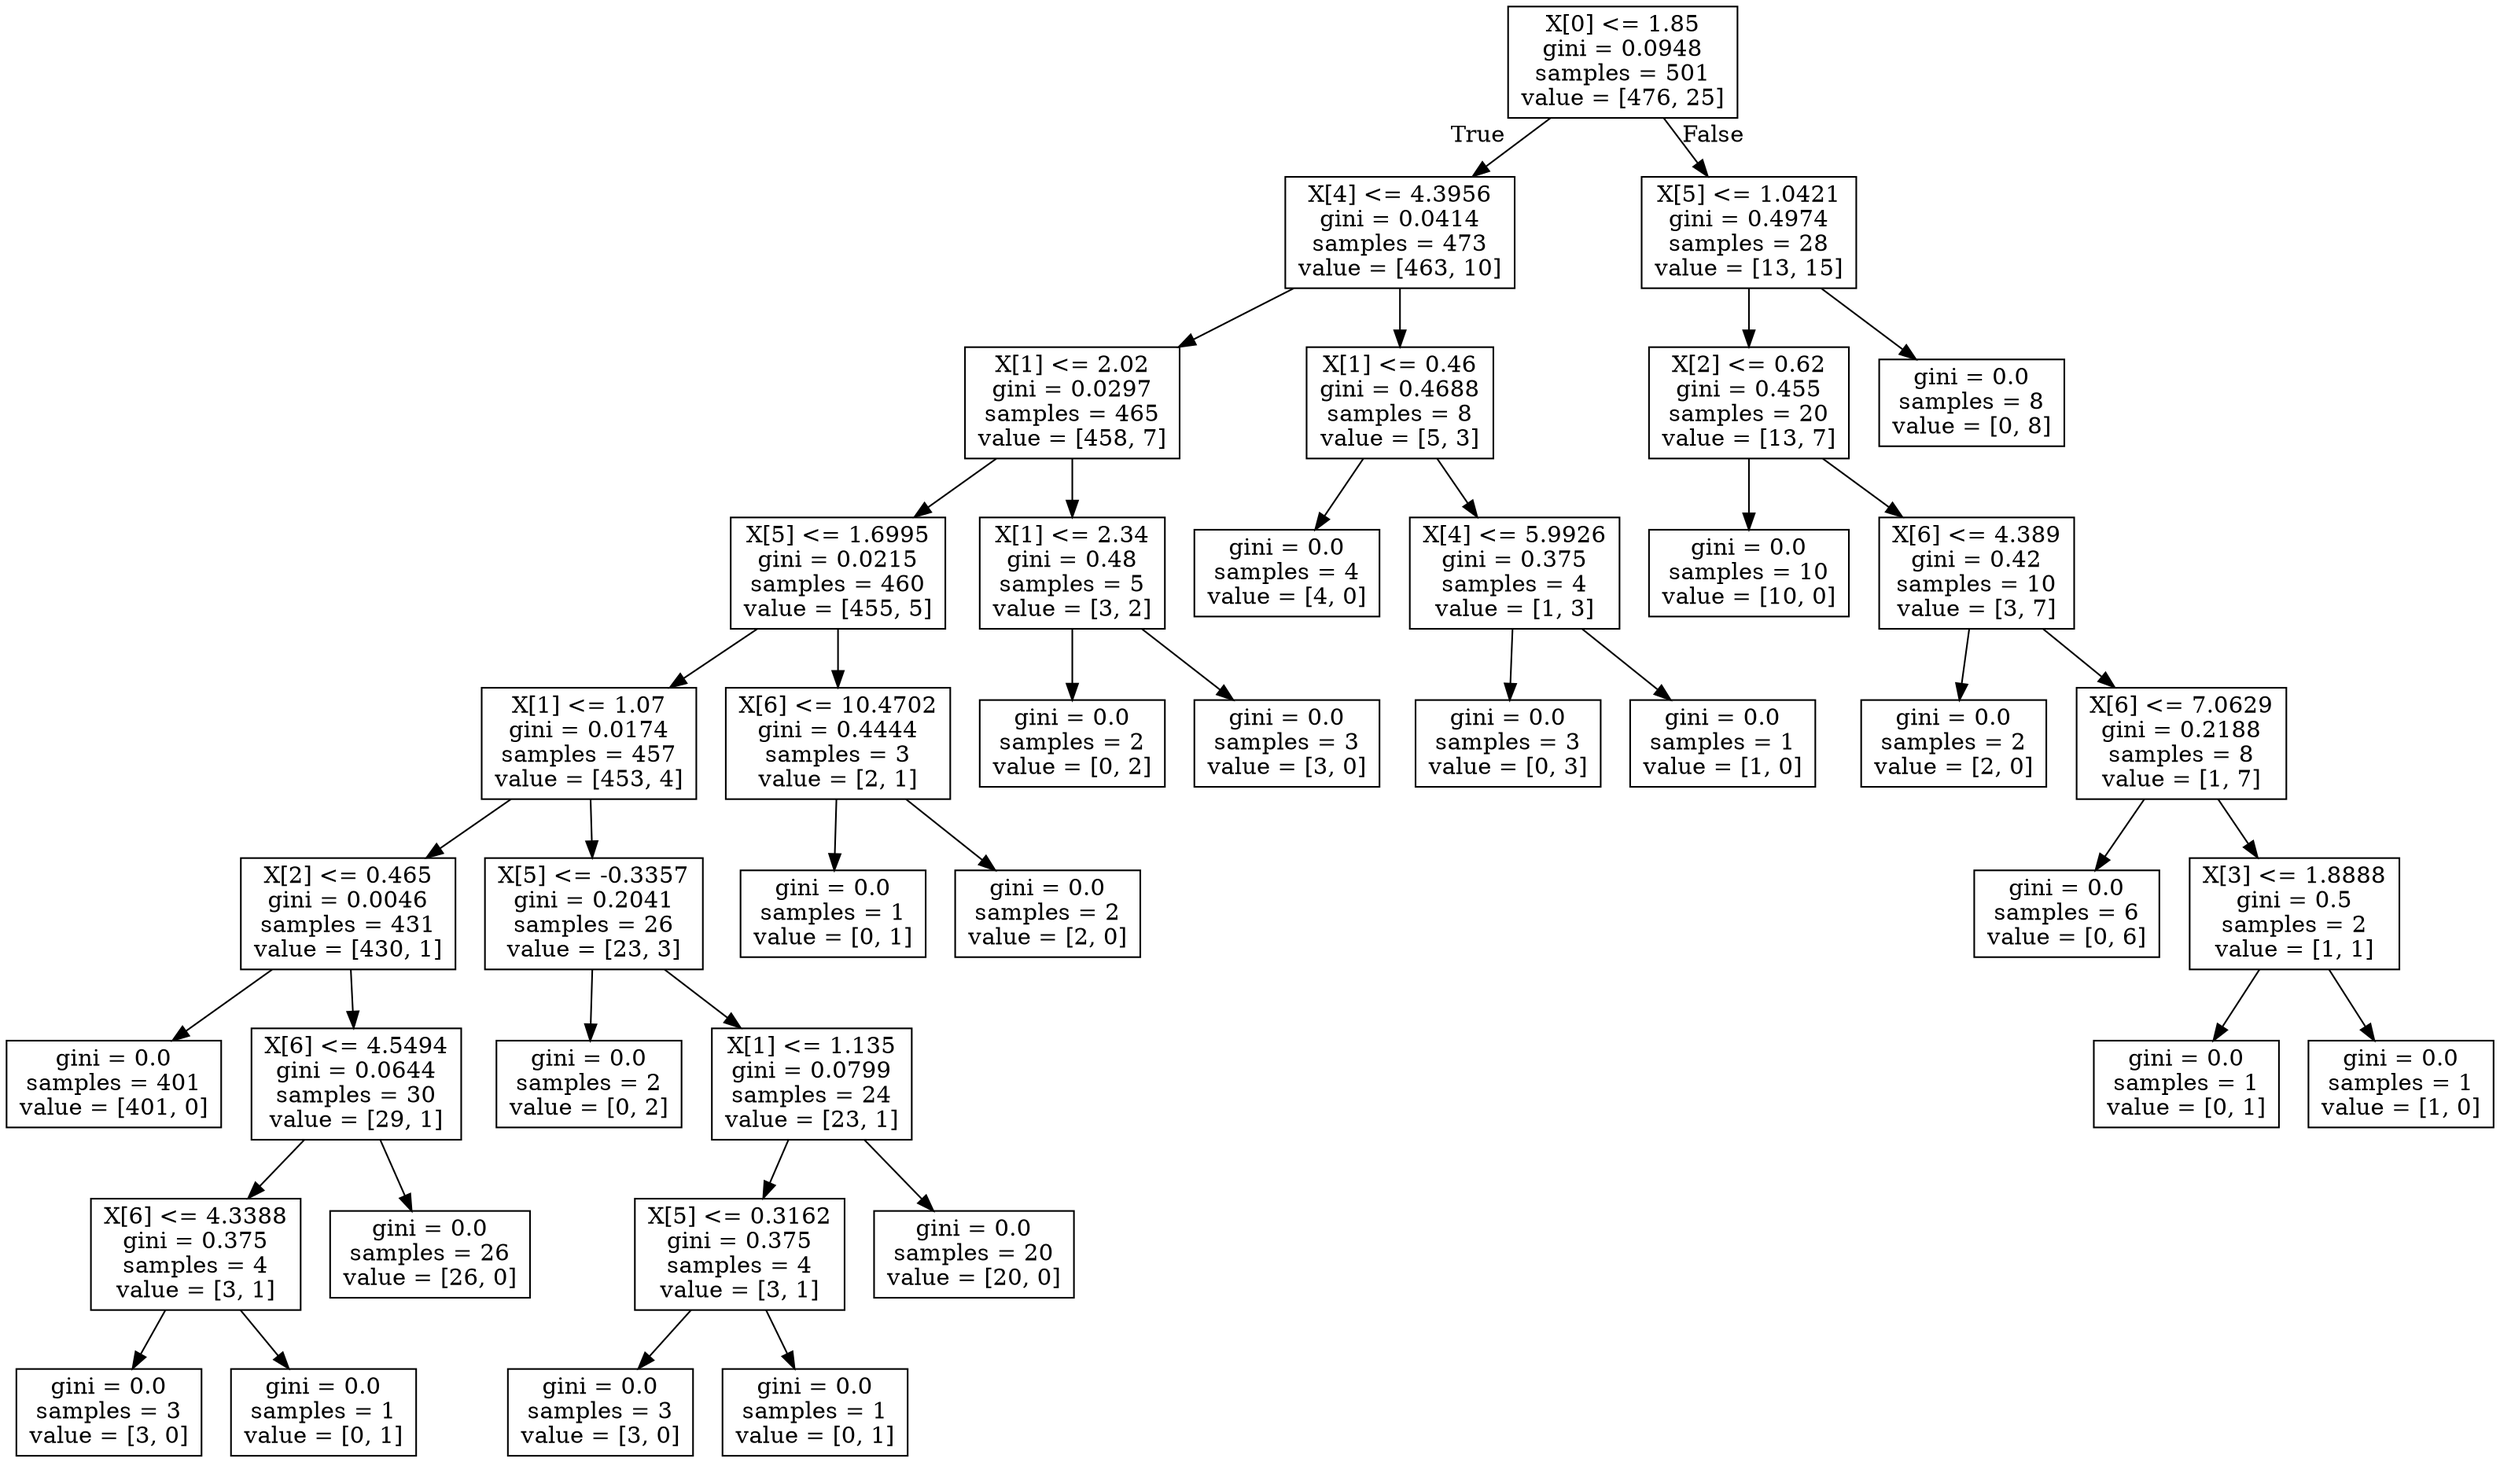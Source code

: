 digraph Tree {
node [shape=box] ;
0 [label="X[0] <= 1.85\ngini = 0.0948\nsamples = 501\nvalue = [476, 25]"] ;
1 [label="X[4] <= 4.3956\ngini = 0.0414\nsamples = 473\nvalue = [463, 10]"] ;
0 -> 1 [labeldistance=2.5, labelangle=45, headlabel="True"] ;
2 [label="X[1] <= 2.02\ngini = 0.0297\nsamples = 465\nvalue = [458, 7]"] ;
1 -> 2 ;
3 [label="X[5] <= 1.6995\ngini = 0.0215\nsamples = 460\nvalue = [455, 5]"] ;
2 -> 3 ;
4 [label="X[1] <= 1.07\ngini = 0.0174\nsamples = 457\nvalue = [453, 4]"] ;
3 -> 4 ;
5 [label="X[2] <= 0.465\ngini = 0.0046\nsamples = 431\nvalue = [430, 1]"] ;
4 -> 5 ;
6 [label="gini = 0.0\nsamples = 401\nvalue = [401, 0]"] ;
5 -> 6 ;
7 [label="X[6] <= 4.5494\ngini = 0.0644\nsamples = 30\nvalue = [29, 1]"] ;
5 -> 7 ;
8 [label="X[6] <= 4.3388\ngini = 0.375\nsamples = 4\nvalue = [3, 1]"] ;
7 -> 8 ;
9 [label="gini = 0.0\nsamples = 3\nvalue = [3, 0]"] ;
8 -> 9 ;
10 [label="gini = 0.0\nsamples = 1\nvalue = [0, 1]"] ;
8 -> 10 ;
11 [label="gini = 0.0\nsamples = 26\nvalue = [26, 0]"] ;
7 -> 11 ;
12 [label="X[5] <= -0.3357\ngini = 0.2041\nsamples = 26\nvalue = [23, 3]"] ;
4 -> 12 ;
13 [label="gini = 0.0\nsamples = 2\nvalue = [0, 2]"] ;
12 -> 13 ;
14 [label="X[1] <= 1.135\ngini = 0.0799\nsamples = 24\nvalue = [23, 1]"] ;
12 -> 14 ;
15 [label="X[5] <= 0.3162\ngini = 0.375\nsamples = 4\nvalue = [3, 1]"] ;
14 -> 15 ;
16 [label="gini = 0.0\nsamples = 3\nvalue = [3, 0]"] ;
15 -> 16 ;
17 [label="gini = 0.0\nsamples = 1\nvalue = [0, 1]"] ;
15 -> 17 ;
18 [label="gini = 0.0\nsamples = 20\nvalue = [20, 0]"] ;
14 -> 18 ;
19 [label="X[6] <= 10.4702\ngini = 0.4444\nsamples = 3\nvalue = [2, 1]"] ;
3 -> 19 ;
20 [label="gini = 0.0\nsamples = 1\nvalue = [0, 1]"] ;
19 -> 20 ;
21 [label="gini = 0.0\nsamples = 2\nvalue = [2, 0]"] ;
19 -> 21 ;
22 [label="X[1] <= 2.34\ngini = 0.48\nsamples = 5\nvalue = [3, 2]"] ;
2 -> 22 ;
23 [label="gini = 0.0\nsamples = 2\nvalue = [0, 2]"] ;
22 -> 23 ;
24 [label="gini = 0.0\nsamples = 3\nvalue = [3, 0]"] ;
22 -> 24 ;
25 [label="X[1] <= 0.46\ngini = 0.4688\nsamples = 8\nvalue = [5, 3]"] ;
1 -> 25 ;
26 [label="gini = 0.0\nsamples = 4\nvalue = [4, 0]"] ;
25 -> 26 ;
27 [label="X[4] <= 5.9926\ngini = 0.375\nsamples = 4\nvalue = [1, 3]"] ;
25 -> 27 ;
28 [label="gini = 0.0\nsamples = 3\nvalue = [0, 3]"] ;
27 -> 28 ;
29 [label="gini = 0.0\nsamples = 1\nvalue = [1, 0]"] ;
27 -> 29 ;
30 [label="X[5] <= 1.0421\ngini = 0.4974\nsamples = 28\nvalue = [13, 15]"] ;
0 -> 30 [labeldistance=2.5, labelangle=-45, headlabel="False"] ;
31 [label="X[2] <= 0.62\ngini = 0.455\nsamples = 20\nvalue = [13, 7]"] ;
30 -> 31 ;
32 [label="gini = 0.0\nsamples = 10\nvalue = [10, 0]"] ;
31 -> 32 ;
33 [label="X[6] <= 4.389\ngini = 0.42\nsamples = 10\nvalue = [3, 7]"] ;
31 -> 33 ;
34 [label="gini = 0.0\nsamples = 2\nvalue = [2, 0]"] ;
33 -> 34 ;
35 [label="X[6] <= 7.0629\ngini = 0.2188\nsamples = 8\nvalue = [1, 7]"] ;
33 -> 35 ;
36 [label="gini = 0.0\nsamples = 6\nvalue = [0, 6]"] ;
35 -> 36 ;
37 [label="X[3] <= 1.8888\ngini = 0.5\nsamples = 2\nvalue = [1, 1]"] ;
35 -> 37 ;
38 [label="gini = 0.0\nsamples = 1\nvalue = [0, 1]"] ;
37 -> 38 ;
39 [label="gini = 0.0\nsamples = 1\nvalue = [1, 0]"] ;
37 -> 39 ;
40 [label="gini = 0.0\nsamples = 8\nvalue = [0, 8]"] ;
30 -> 40 ;
}